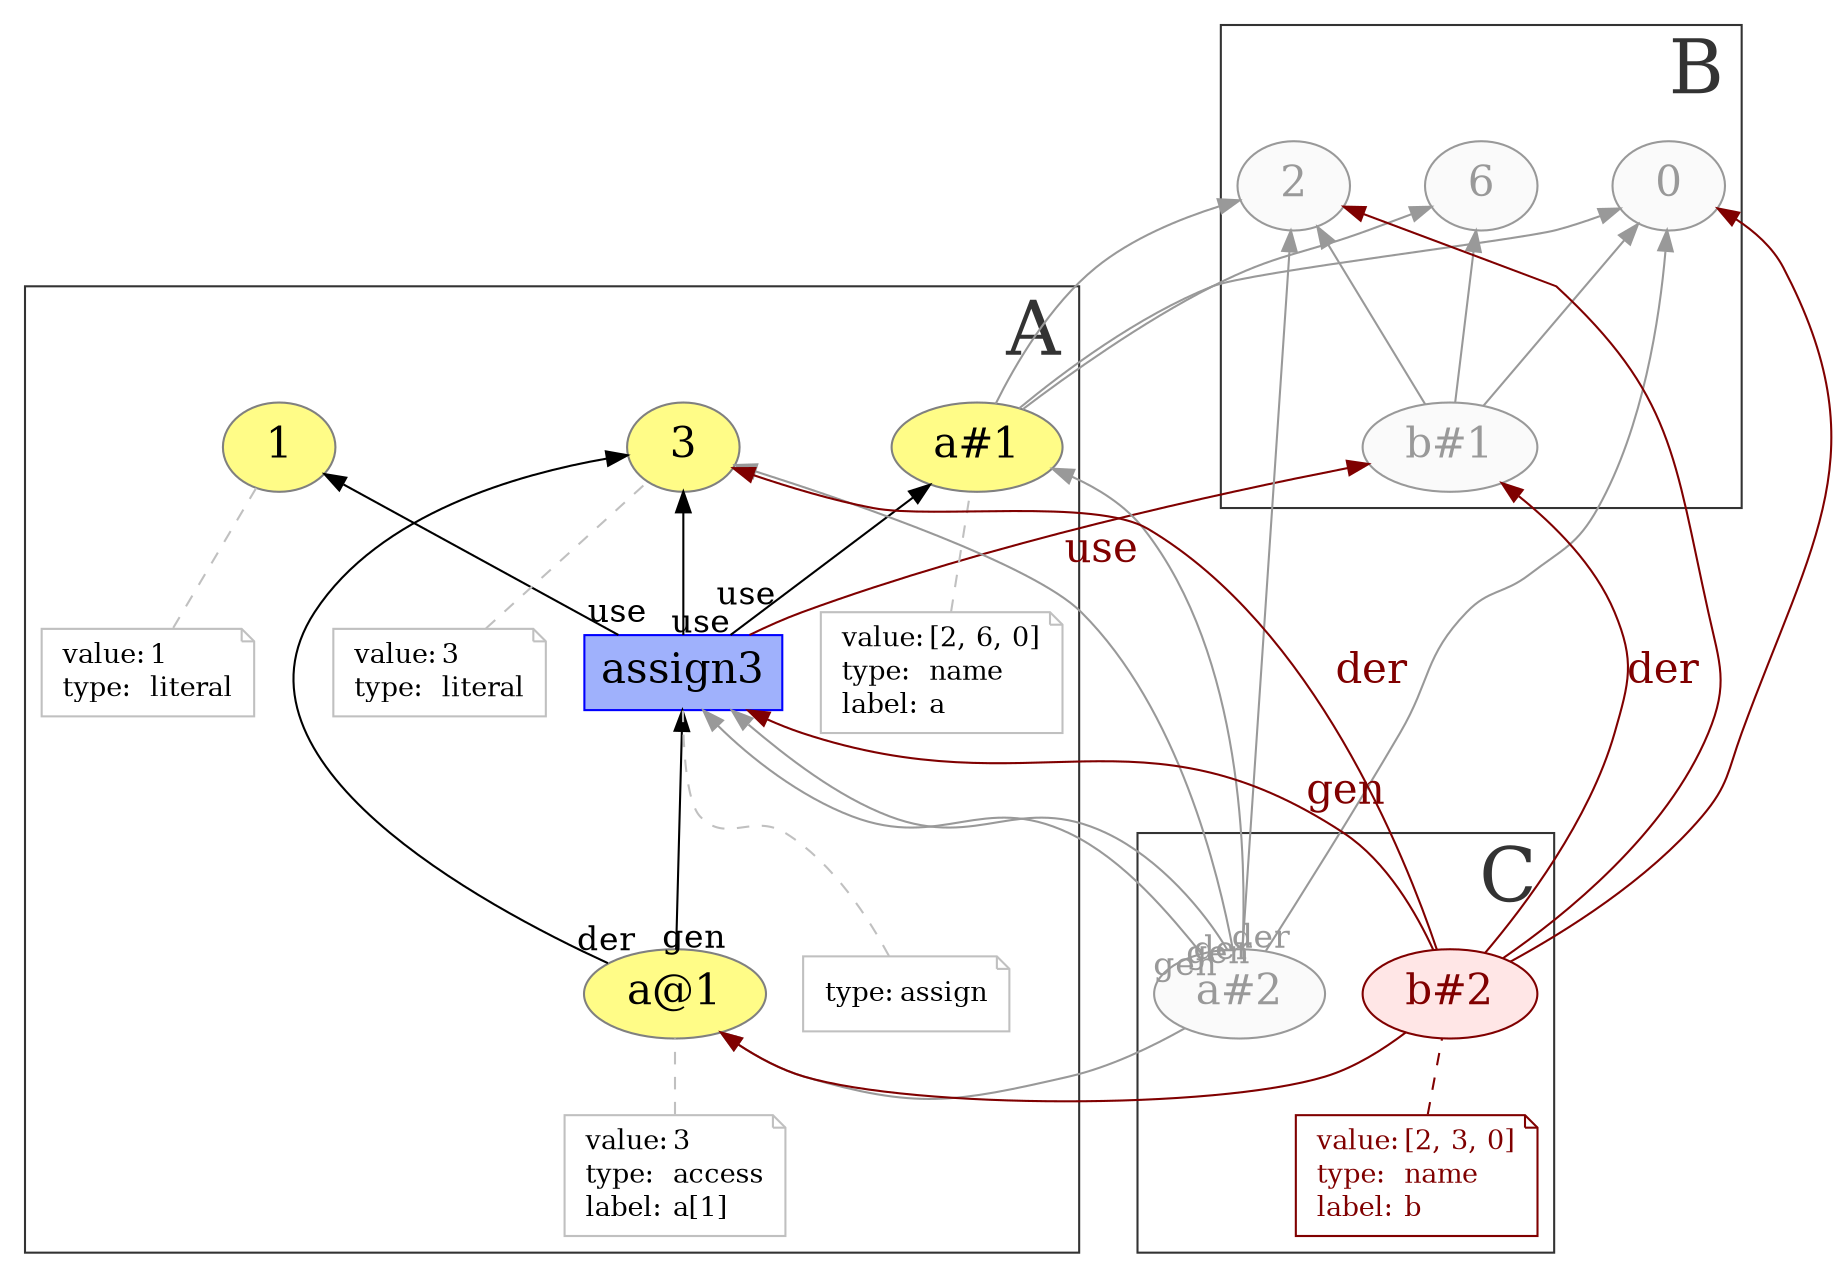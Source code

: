 digraph "PROV" { size="16,12"; rankdir="BT";
newrank=true;
splines = "spline"

subgraph cluster_0 {
    labeljust="r"
    labelloc="b"
    color = "#333333"
    fontcolor = "#333333"
    fontsize = "36"
    label = "A";
    "g/a@1"; "g/1"; "g/3"
    "g/a#1"; "g/assign3"
    
    "g/a@1-attrs"; "g/1-attrs"; "g/3-attrs"
    "g/a#1-attrs"; "g/assign3-attrs"
    
    
}
subgraph cluster_1 {
    labeljust="r"
    labelloc="b"
    color = "#333333"
    fontcolor = "#333333"
    fontsize = "36"
    label = "B";
    "g/2"; "g/6"; "g/0"; "g/b#1";
}

subgraph cluster_2 {
    labeljust="r"
    labelloc="b"
    color = "#333333"
    fontcolor = "#333333"
    fontsize = "36"
    label = "C";
    "g/a#2";
    "g/b#2"; "g/b#2-attrs" 
}


"g/2" [fillcolor="#FAFAFA",color="#999999",style="filled",fontcolor="#999999",label="2",URL="g/2",fontsize="20"]
"g/6" [fillcolor="#FAFAFA",color="#999999",style="filled",fontcolor="#999999",label="6",URL="g/6",fontsize="20"]
"g/0" [fillcolor="#FAFAFA",color="#999999",style="filled",fontcolor="#999999",label="0",URL="g/0",fontsize="20"]
"g/a#1" [fillcolor="#FFFC87",color="#808080",style="filled",label="a#1",URL="g/a#1",fontsize="20"]
"g/a#1-attrs" [color="gray",shape="note",fontsize="13",fontcolor="black",label=<<TABLE cellpadding="0" border="0">
	<TR>
	    <TD align="left">value:</TD>
	    <TD align="left">[2, 6, 0]</TD>
	</TR>
	<TR>
	    <TD align="left">type:</TD>
	    <TD align="left">name</TD>
	</TR>
	<TR>
	    <TD align="left">label:</TD>
	    <TD align="left">a</TD>
	</TR>
</TABLE>>]
"g/a#1-attrs" -> "g/a#1" [color="gray",style="dashed",arrowhead="none"]
"g/b#1" [fillcolor="#FAFAFA",color="#999999",style="filled",fontcolor="#999999",label="b#1",URL="g/b#1",fontsize="20"]
"g/3" [fillcolor="#FFFC87",color="#808080",style="filled",label="3",URL="g/3",fontsize="20"]
"g/3-attrs" [color="gray",shape="note",fontsize="13",fontcolor="black",label=<<TABLE cellpadding="0" border="0">
	<TR>
	    <TD align="left">value:</TD>
	    <TD align="left">3</TD>
	</TR>
	<TR>
	    <TD align="left">type:</TD>
	    <TD align="left">literal</TD>
	</TR>
</TABLE>>]
"g/3-attrs" -> "g/3" [color="gray",style="dashed",arrowhead="none"]
"g/1" [fillcolor="#FFFC87",color="#808080",style="filled",label="1",URL="g/1",fontsize="20"]
"g/1-attrs" [color="gray",shape="note",fontsize="13",fontcolor="black",label=<<TABLE cellpadding="0" border="0">
	<TR>
	    <TD align="left">value:</TD>
	    <TD align="left">1</TD>
	</TR>
	<TR>
	    <TD align="left">type:</TD>
	    <TD align="left">literal</TD>
	</TR>
</TABLE>>]
"g/1-attrs" -> "g/1" [color="gray",style="dashed",arrowhead="none"]
"g/a#2" [fillcolor="#FAFAFA",color="#999999",style="filled",fontcolor="#999999",label="a#2",URL="g/a#2",fontsize="20"]
"g/b#2" [fillcolor="#ffe6e6",color="#800000",style="filled",fontcolor="#800000",label="b#2",URL="g/b#2",fontsize="20"]
"g/b#2-attrs" [color="#800000",shape="note",fontsize="13",fontcolor="#800000",label=<<TABLE cellpadding="0" border="0">
	<TR>
	    <TD align="left">value:</TD>
	    <TD align="left">[2, 3, 0]</TD>
	</TR>
	<TR>
	    <TD align="left">type:</TD>
	    <TD align="left">name</TD>
	</TR>
	<TR>
	    <TD align="left">label:</TD>
	    <TD align="left">b</TD>
	</TR>
</TABLE>>]
"g/b#2-attrs" -> "g/b#2" [color="#800000",style="dashed",arrowhead="none",fontcolor="#800000"]
"g/a@1" [fillcolor="#FFFC87",color="#808080",style="filled",label="a@1",URL="g/a@1",fontsize="20"]
"g/a@1-attrs" [color="gray",shape="note",fontsize="13",fontcolor="black",label=<<TABLE cellpadding="0" border="0">
	<TR>
	    <TD align="left">value:</TD>
	    <TD align="left">3</TD>
	</TR>
	<TR>
	    <TD align="left">type:</TD>
	    <TD align="left">access</TD>
	</TR>
	<TR>
	    <TD align="left">label:</TD>
	    <TD align="left">a[1]</TD>
	</TR>
</TABLE>>]
"g/a@1-attrs" -> "g/a@1" [color="gray",style="dashed",arrowhead="none"]
"g/a#1" -> "g/2" [fontcolor="#999999",color="#999999"]
"g/a#1" -> "g/6" [fontcolor="#999999",color="#999999"]
"g/a#1" -> "g/0" [fontcolor="#999999",color="#999999"]
"g/b#1" -> "g/2" [fontcolor="#999999",color="#999999"]
"g/b#1" -> "g/6" [fontcolor="#999999",color="#999999"]
"g/b#1" -> "g/0" [fontcolor="#999999",color="#999999"]
"g/a#2" -> "g/2" [fontcolor="#999999",color="#999999"]
"g/a#2" -> "g/a@1" [fontcolor="#999999",color="#999999"]
"g/a#2" -> "g/0" [fontcolor="#999999",color="#999999"]
"g/b#2" -> "g/2" [color="#800000",fontcolor="#800000"]
"g/b#2" -> "g/a@1" [color="#800000",fontcolor="#800000"]
"g/b#2" -> "g/0" [color="#800000",fontcolor="#800000"]
"g/assign3" [fillcolor="#9FB1FC",color="#0000FF",shape="polygon",sides="4",style="filled",label="assign3",URL="g/assign3",fontsize="20"]
"g/assign3-attrs" [color="gray",shape="note",fontsize="13",fontcolor="black",label=<<TABLE cellpadding="0" border="0">
	<TR>
	    <TD align="left">type:</TD>
	    <TD align="left">assign</TD>
	</TR>
</TABLE>>]
"g/assign3-attrs" -> "g/assign3" [color="gray",style="dashed",arrowhead="none"]
"g/a#2" -> "g/a#1" [labelfontsize="16",labeldistance="1",labelangle="60.0",rotation="20",taillabel="der",fontcolor="#999999",color="#999999"]
"g/a#2" -> "g/3" [labelfontsize="16",labeldistance="0.5",labelangle="270.0",rotation="20",taillabel="der",dist="0.5",angle="270.0",fontcolor="#999999",color="#999999"]
"g/assign3" -> "g/a#1" [labelfontsize="16",labeldistance="2",labelangle="-30.0",rotation="20",taillabel="use",dist="2",angle="-30.0"]
"g/a#2" -> "g/assign3" [labelfontsize="16",labeldistance="1",labelangle="270.0",rotation="20",taillabel="gen",dist="1",angle="270.0",fontcolor="#999999",color="#999999"]
"g/b#2" -> "g/b#1" [fontsize="20",labeldistance="1",color="#800000",labelangle="60.0",rotation="20",label="der",fontcolor="#800000"]
"g/b#2" -> "g/3" [fontsize="20",labeldistance="1",color="#800000",labelangle="60.0",rotation="20",label="der",fontcolor="#800000"]
"g/a@1" -> "g/3" [labelfontsize="16",labeldistance="1",labelangle="60.0",rotation="20",taillabel="der"]
"g/assign3" -> "g/1" [labelfontsize="16",labeldistance="1",labelangle="60.0",rotation="20",taillabel="use"]

{rank=same "g/2" "g/6" "g/0"}
{rank=same "g/a@1" "g/a#2" "g/b#2"}
//{rank=same "g/a#1" "g/a#1-attrs"}
{rank=same "g/1" "g/3"}
"g/0" -> "g/6" -> "g/2" [style=invis]
"g/1" -> "g/2" [style=invis]
//"g/2" -> "g/3" [style=invis]
"g/a#2" -> "g/6" [style=invis]
//"g/b#2" -> "g/6" [style=invis]
"g/assign3" -> "g/3" [labelfontsize="16",labeldistance="1",labelangle="60.0",rotation="20",taillabel="use"]
"g/assign3" -> "g/b#1" [fontsize="20",labeldistance="1",color="#800000",labelangle="60.0",rotation="20",label="use",fontcolor="#800000"]
"g/a#2" -> "g/assign3" [labelfontsize="16",labeldistance="0.5",labelangle="270.0",rotation="20",taillabel="gen",dist="0.5",angle="270.0",fontcolor="#999999",color="#999999"]
"g/b#2" -> "g/assign3" [fontsize="20",labeldistance="1",color="#800000",labelangle="60.0",rotation="20",label="gen",fontcolor="#800000"]
"g/a@1" -> "g/assign3" [labelfontsize="16",labeldistance="1",labelangle="60.0",rotation="20",taillabel="gen"]
}